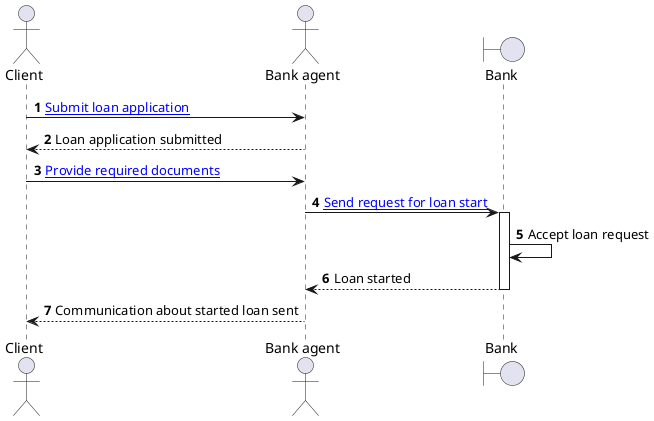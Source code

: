 @startuml
autonumber
actor Client as client
actor       "Bank agent" as bankAgent
boundary    "Bank" as bank
client -> bankAgent : [[https://github.com/PawelJaworski/ddd-loan-application/blob/main/src/main/java/pl/javorek/ddd/service/applicationforloan/application/command/ApplicationForALoanCmdFacade.java Submit loan application]]
bankAgent --> client : Loan application submitted
client -> bankAgent : [[https://github.com/PawelJaworski/ddd-loan-application/blob/main/src/main/java/pl/javorek/ddd/service/applicationforloan/application/command/ApplicationForALoanCmdFacade.java Provide required documents]]
bankAgent -> bank : [[https://github.com/PawelJaworski/ddd-loan-application/blob/main/src/main/java/pl/javorek/ddd/service/applicationforloan/application/command/ApplicationForALoanCmdFacade.java Send request for loan start]]
activate bank
bank -> bank : Accept loan request
bank --> bankAgent : Loan started
deactivate bank

bankAgent --> client : Communication about started loan sent
@enduml
